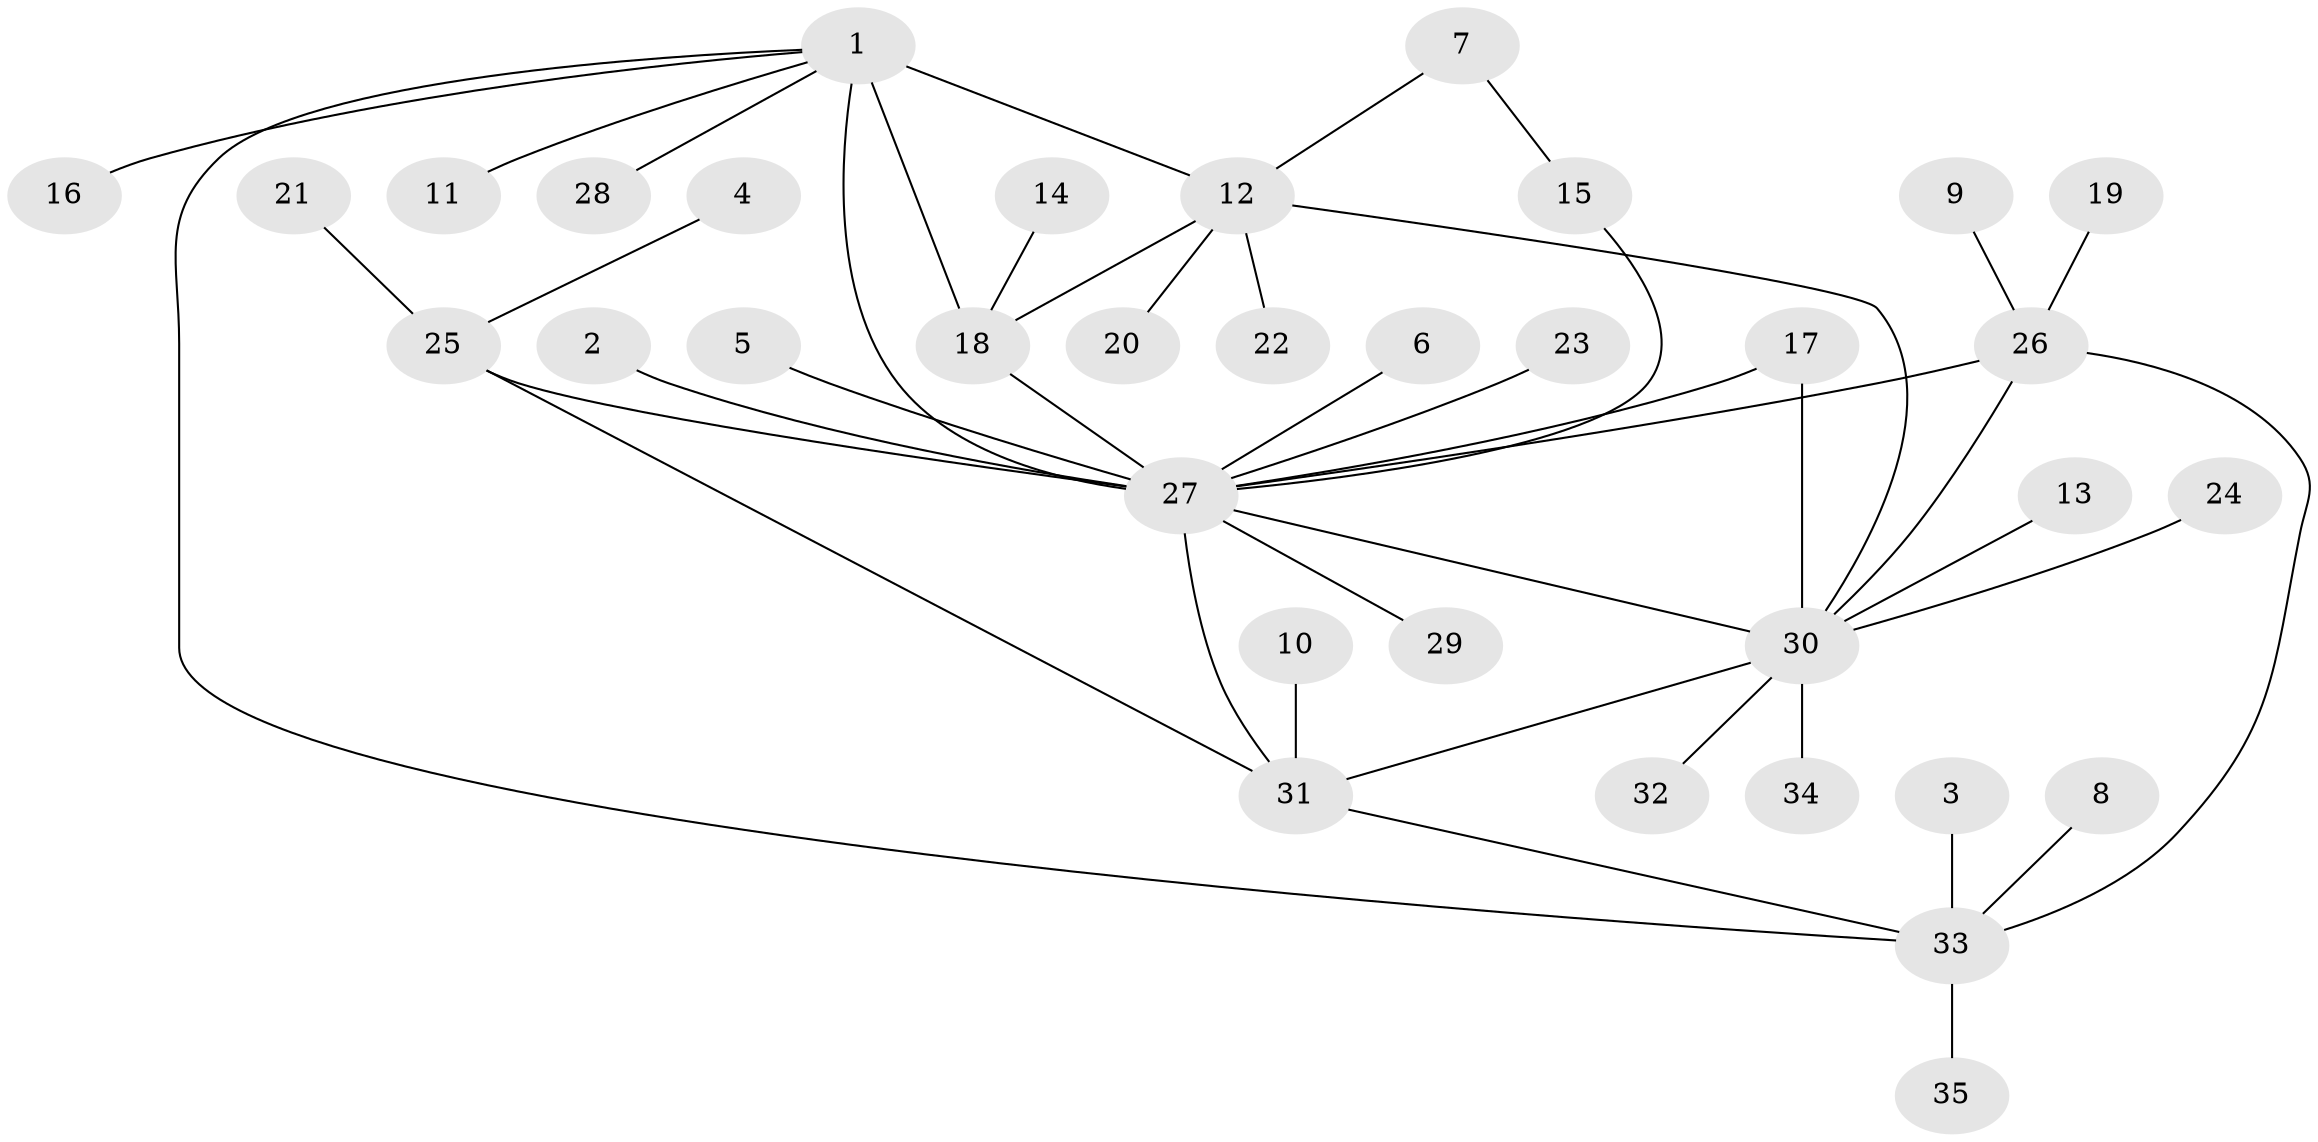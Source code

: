 // original degree distribution, {2: 0.22857142857142856, 7: 0.04285714285714286, 9: 0.014285714285714285, 6: 0.02857142857142857, 8: 0.02857142857142857, 4: 0.05714285714285714, 5: 0.04285714285714286, 3: 0.05714285714285714, 1: 0.5}
// Generated by graph-tools (version 1.1) at 2025/26/03/09/25 03:26:38]
// undirected, 35 vertices, 44 edges
graph export_dot {
graph [start="1"]
  node [color=gray90,style=filled];
  1;
  2;
  3;
  4;
  5;
  6;
  7;
  8;
  9;
  10;
  11;
  12;
  13;
  14;
  15;
  16;
  17;
  18;
  19;
  20;
  21;
  22;
  23;
  24;
  25;
  26;
  27;
  28;
  29;
  30;
  31;
  32;
  33;
  34;
  35;
  1 -- 11 [weight=1.0];
  1 -- 12 [weight=1.0];
  1 -- 16 [weight=1.0];
  1 -- 18 [weight=1.0];
  1 -- 27 [weight=3.0];
  1 -- 28 [weight=1.0];
  1 -- 33 [weight=1.0];
  2 -- 27 [weight=1.0];
  3 -- 33 [weight=1.0];
  4 -- 25 [weight=1.0];
  5 -- 27 [weight=1.0];
  6 -- 27 [weight=1.0];
  7 -- 12 [weight=1.0];
  7 -- 15 [weight=1.0];
  8 -- 33 [weight=1.0];
  9 -- 26 [weight=1.0];
  10 -- 31 [weight=1.0];
  12 -- 18 [weight=1.0];
  12 -- 20 [weight=1.0];
  12 -- 22 [weight=1.0];
  12 -- 30 [weight=1.0];
  13 -- 30 [weight=1.0];
  14 -- 18 [weight=1.0];
  15 -- 27 [weight=1.0];
  17 -- 27 [weight=1.0];
  17 -- 30 [weight=2.0];
  18 -- 27 [weight=1.0];
  19 -- 26 [weight=1.0];
  21 -- 25 [weight=1.0];
  23 -- 27 [weight=1.0];
  24 -- 30 [weight=1.0];
  25 -- 27 [weight=2.0];
  25 -- 31 [weight=1.0];
  26 -- 27 [weight=2.0];
  26 -- 30 [weight=1.0];
  26 -- 33 [weight=1.0];
  27 -- 29 [weight=1.0];
  27 -- 30 [weight=1.0];
  27 -- 31 [weight=1.0];
  30 -- 31 [weight=1.0];
  30 -- 32 [weight=1.0];
  30 -- 34 [weight=1.0];
  31 -- 33 [weight=1.0];
  33 -- 35 [weight=1.0];
}

